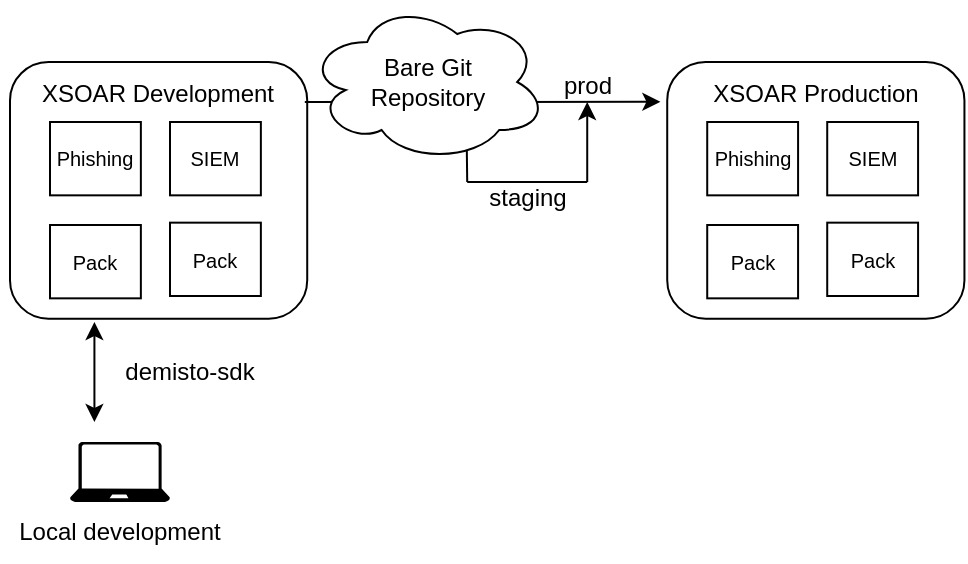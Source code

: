 <mxfile version="15.5.2" type="device"><diagram id="ZqT3hAdGIAsFJFlu10Ax" name="Page-1"><mxGraphModel dx="926" dy="621" grid="1" gridSize="10" guides="1" tooltips="1" connect="1" arrows="1" fold="1" page="1" pageScale="1" pageWidth="850" pageHeight="1100" math="0" shadow="0"><root><mxCell id="0"/><mxCell id="1" parent="0"/><mxCell id="1kTt8MbPOEly54wL5oN4-1" value="" style="rounded=1;whiteSpace=wrap;html=1;" vertex="1" parent="1"><mxGeometry x="160" y="140" width="148.61" height="128.33" as="geometry"/></mxCell><mxCell id="1kTt8MbPOEly54wL5oN4-2" value="XSOAR Development" style="text;html=1;strokeColor=none;fillColor=none;align=center;verticalAlign=middle;whiteSpace=wrap;rounded=0;" vertex="1" parent="1"><mxGeometry x="173.44" y="150" width="121.73" height="11.33" as="geometry"/></mxCell><mxCell id="1kTt8MbPOEly54wL5oN4-3" value="&lt;font size=&quot;1&quot;&gt;Phishing&lt;/font&gt;" style="rounded=0;whiteSpace=wrap;html=1;strokeWidth=1;" vertex="1" parent="1"><mxGeometry x="180" y="170" width="45.43" height="36.67" as="geometry"/></mxCell><mxCell id="1kTt8MbPOEly54wL5oN4-4" value="&lt;font size=&quot;1&quot;&gt;SIEM&lt;/font&gt;" style="rounded=0;whiteSpace=wrap;html=1;strokeWidth=1;" vertex="1" parent="1"><mxGeometry x="240" y="170" width="45.43" height="36.67" as="geometry"/></mxCell><mxCell id="1kTt8MbPOEly54wL5oN4-5" value="&lt;font size=&quot;1&quot;&gt;Pack&lt;/font&gt;" style="rounded=0;whiteSpace=wrap;html=1;strokeWidth=1;" vertex="1" parent="1"><mxGeometry x="180" y="221.5" width="45.43" height="36.67" as="geometry"/></mxCell><mxCell id="1kTt8MbPOEly54wL5oN4-6" value="&lt;font size=&quot;1&quot;&gt;Pack&lt;/font&gt;" style="rounded=0;whiteSpace=wrap;html=1;strokeWidth=1;" vertex="1" parent="1"><mxGeometry x="240" y="220.33" width="45.43" height="36.67" as="geometry"/></mxCell><mxCell id="1kTt8MbPOEly54wL5oN4-7" value="" style="endArrow=classic;html=1;strokeWidth=1;entryX=-0.023;entryY=0.155;entryDx=0;entryDy=0;entryPerimeter=0;" edge="1" parent="1" target="1kTt8MbPOEly54wL5oN4-8"><mxGeometry width="50" height="50" relative="1" as="geometry"><mxPoint x="307.41" y="160" as="sourcePoint"/><mxPoint x="448.61" y="160" as="targetPoint"/></mxGeometry></mxCell><mxCell id="1kTt8MbPOEly54wL5oN4-8" value="" style="rounded=1;whiteSpace=wrap;html=1;" vertex="1" parent="1"><mxGeometry x="488.61" y="140" width="148.61" height="128.33" as="geometry"/></mxCell><mxCell id="1kTt8MbPOEly54wL5oN4-9" value="XSOAR Production" style="text;html=1;strokeColor=none;fillColor=none;align=center;verticalAlign=middle;whiteSpace=wrap;rounded=0;" vertex="1" parent="1"><mxGeometry x="502.05" y="150" width="121.73" height="11.33" as="geometry"/></mxCell><mxCell id="1kTt8MbPOEly54wL5oN4-10" value="&lt;font size=&quot;1&quot;&gt;Phishing&lt;/font&gt;" style="rounded=0;whiteSpace=wrap;html=1;strokeWidth=1;" vertex="1" parent="1"><mxGeometry x="508.61" y="170" width="45.43" height="36.67" as="geometry"/></mxCell><mxCell id="1kTt8MbPOEly54wL5oN4-11" value="&lt;font size=&quot;1&quot;&gt;SIEM&lt;/font&gt;" style="rounded=0;whiteSpace=wrap;html=1;strokeWidth=1;" vertex="1" parent="1"><mxGeometry x="568.61" y="170" width="45.43" height="36.67" as="geometry"/></mxCell><mxCell id="1kTt8MbPOEly54wL5oN4-12" value="&lt;font size=&quot;1&quot;&gt;Pack&lt;/font&gt;" style="rounded=0;whiteSpace=wrap;html=1;strokeWidth=1;" vertex="1" parent="1"><mxGeometry x="508.61" y="221.5" width="45.43" height="36.67" as="geometry"/></mxCell><mxCell id="1kTt8MbPOEly54wL5oN4-13" value="&lt;font size=&quot;1&quot;&gt;Pack&lt;/font&gt;" style="rounded=0;whiteSpace=wrap;html=1;strokeWidth=1;" vertex="1" parent="1"><mxGeometry x="568.61" y="220.33" width="45.43" height="36.67" as="geometry"/></mxCell><mxCell id="1kTt8MbPOEly54wL5oN4-14" value="" style="ellipse;shape=cloud;whiteSpace=wrap;html=1;strokeWidth=1;" vertex="1" parent="1"><mxGeometry x="308.61" y="110" width="120" height="80" as="geometry"/></mxCell><mxCell id="1kTt8MbPOEly54wL5oN4-15" value="Bare Git Repository" style="text;html=1;strokeColor=none;fillColor=none;align=center;verticalAlign=middle;whiteSpace=wrap;rounded=0;" vertex="1" parent="1"><mxGeometry x="338.61" y="125" width="60" height="50" as="geometry"/></mxCell><mxCell id="1kTt8MbPOEly54wL5oN4-16" value="prod" style="text;html=1;strokeColor=none;fillColor=none;align=center;verticalAlign=middle;whiteSpace=wrap;rounded=0;" vertex="1" parent="1"><mxGeometry x="428.61" y="150" width="40" height="3.33" as="geometry"/></mxCell><mxCell id="1kTt8MbPOEly54wL5oN4-21" value="" style="endArrow=none;html=1;strokeWidth=1;entryX=0.665;entryY=0.928;entryDx=0;entryDy=0;entryPerimeter=0;" edge="1" parent="1" target="1kTt8MbPOEly54wL5oN4-14"><mxGeometry width="50" height="50" relative="1" as="geometry"><mxPoint x="388.61" y="200" as="sourcePoint"/><mxPoint x="388.61" y="190" as="targetPoint"/></mxGeometry></mxCell><mxCell id="1kTt8MbPOEly54wL5oN4-22" value="" style="endArrow=none;html=1;strokeWidth=1;" edge="1" parent="1"><mxGeometry width="50" height="50" relative="1" as="geometry"><mxPoint x="388.61" y="200" as="sourcePoint"/><mxPoint x="448.61" y="200" as="targetPoint"/></mxGeometry></mxCell><mxCell id="1kTt8MbPOEly54wL5oN4-23" value="" style="endArrow=classic;html=1;strokeWidth=1;" edge="1" parent="1"><mxGeometry width="50" height="50" relative="1" as="geometry"><mxPoint x="448.61" y="200" as="sourcePoint"/><mxPoint x="448.61" y="160" as="targetPoint"/></mxGeometry></mxCell><mxCell id="1kTt8MbPOEly54wL5oN4-24" value="staging" style="text;html=1;strokeColor=none;fillColor=none;align=center;verticalAlign=middle;whiteSpace=wrap;rounded=0;" vertex="1" parent="1"><mxGeometry x="398.61" y="206.67" width="40" height="3.33" as="geometry"/></mxCell><mxCell id="1kTt8MbPOEly54wL5oN4-25" value="" style="verticalLabelPosition=bottom;html=1;verticalAlign=top;align=center;strokeColor=none;fillColor=#000000;shape=mxgraph.azure.laptop;pointerEvents=1;" vertex="1" parent="1"><mxGeometry x="190" y="330" width="50" height="30" as="geometry"/></mxCell><mxCell id="1kTt8MbPOEly54wL5oN4-26" value="Local development" style="text;html=1;strokeColor=none;fillColor=none;align=center;verticalAlign=middle;whiteSpace=wrap;rounded=0;" vertex="1" parent="1"><mxGeometry x="155" y="360" width="120" height="30" as="geometry"/></mxCell><mxCell id="1kTt8MbPOEly54wL5oN4-27" value="" style="endArrow=classic;startArrow=classic;html=1;rounded=0;" edge="1" parent="1"><mxGeometry width="50" height="50" relative="1" as="geometry"><mxPoint x="202.21" y="320" as="sourcePoint"/><mxPoint x="202.21" y="270" as="targetPoint"/></mxGeometry></mxCell><mxCell id="1kTt8MbPOEly54wL5oN4-28" value="demisto-sdk&lt;br&gt;" style="text;html=1;strokeColor=none;fillColor=none;align=center;verticalAlign=middle;whiteSpace=wrap;rounded=0;" vertex="1" parent="1"><mxGeometry x="205.17" y="280" width="90" height="30" as="geometry"/></mxCell></root></mxGraphModel></diagram></mxfile>